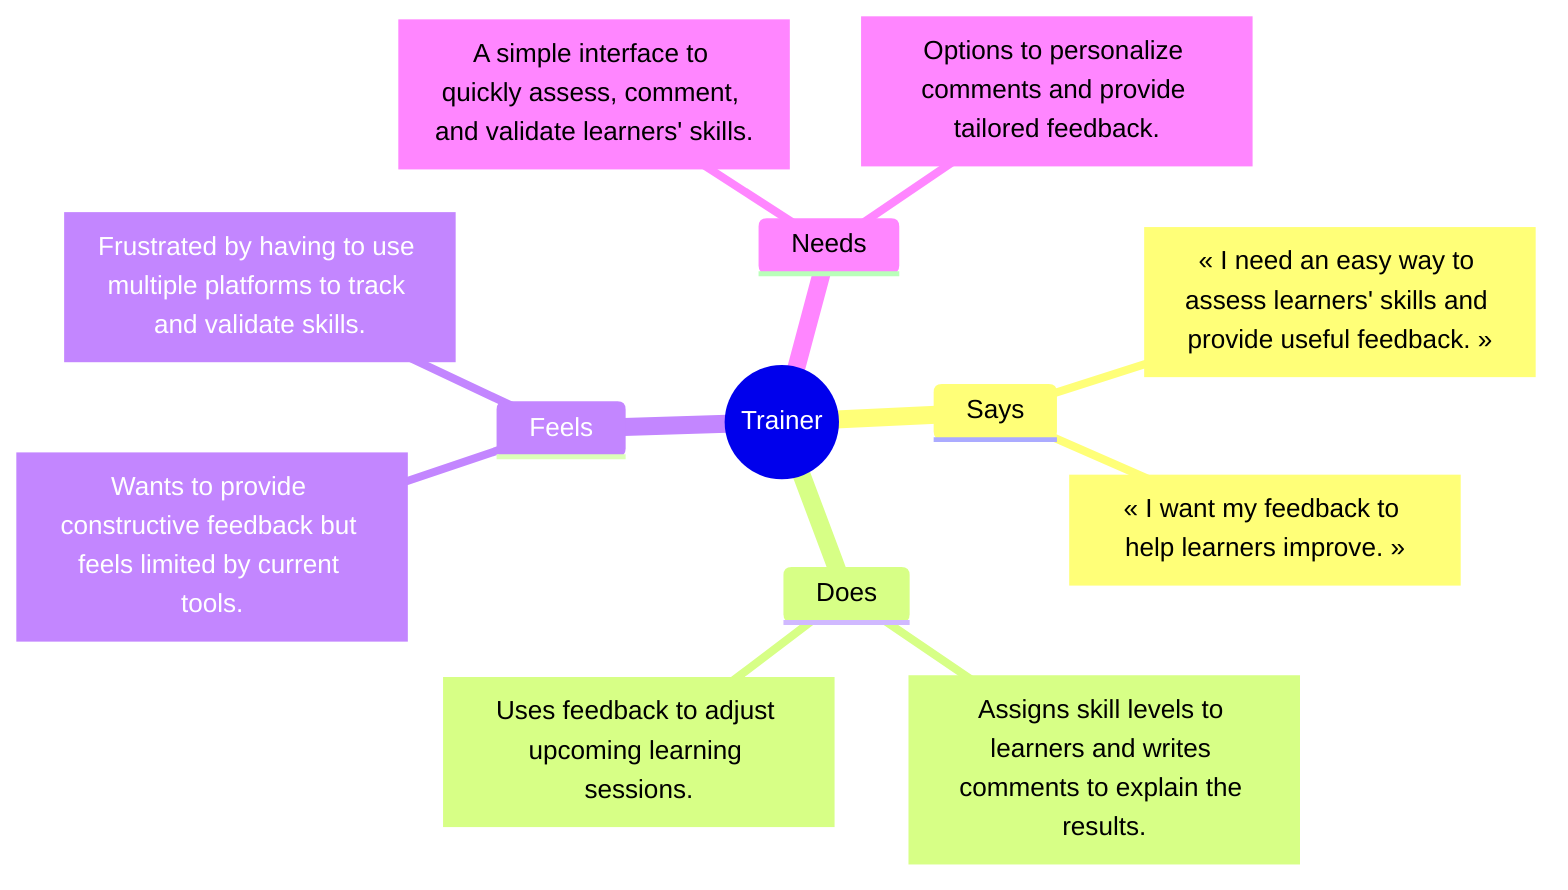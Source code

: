 mindmap
  root((Trainer))
    Says
      Says["« I need an easy way to assess learners' skills and provide useful feedback. »"]
      Says["« I want my feedback to help learners improve. »"]

    Does
      Does["Assigns skill levels to learners and writes comments to explain the results."]
      Does["Uses feedback to adjust upcoming learning sessions."]
    Feels
      Feels["Wants to provide constructive feedback but feels limited by current tools."]
      Feels["Frustrated by having to use multiple platforms to track and validate skills."]
    Needs
      Needs["A simple interface to quickly assess, comment, and validate learners' skills."]
      Needs["Options to personalize comments and provide tailored feedback."]